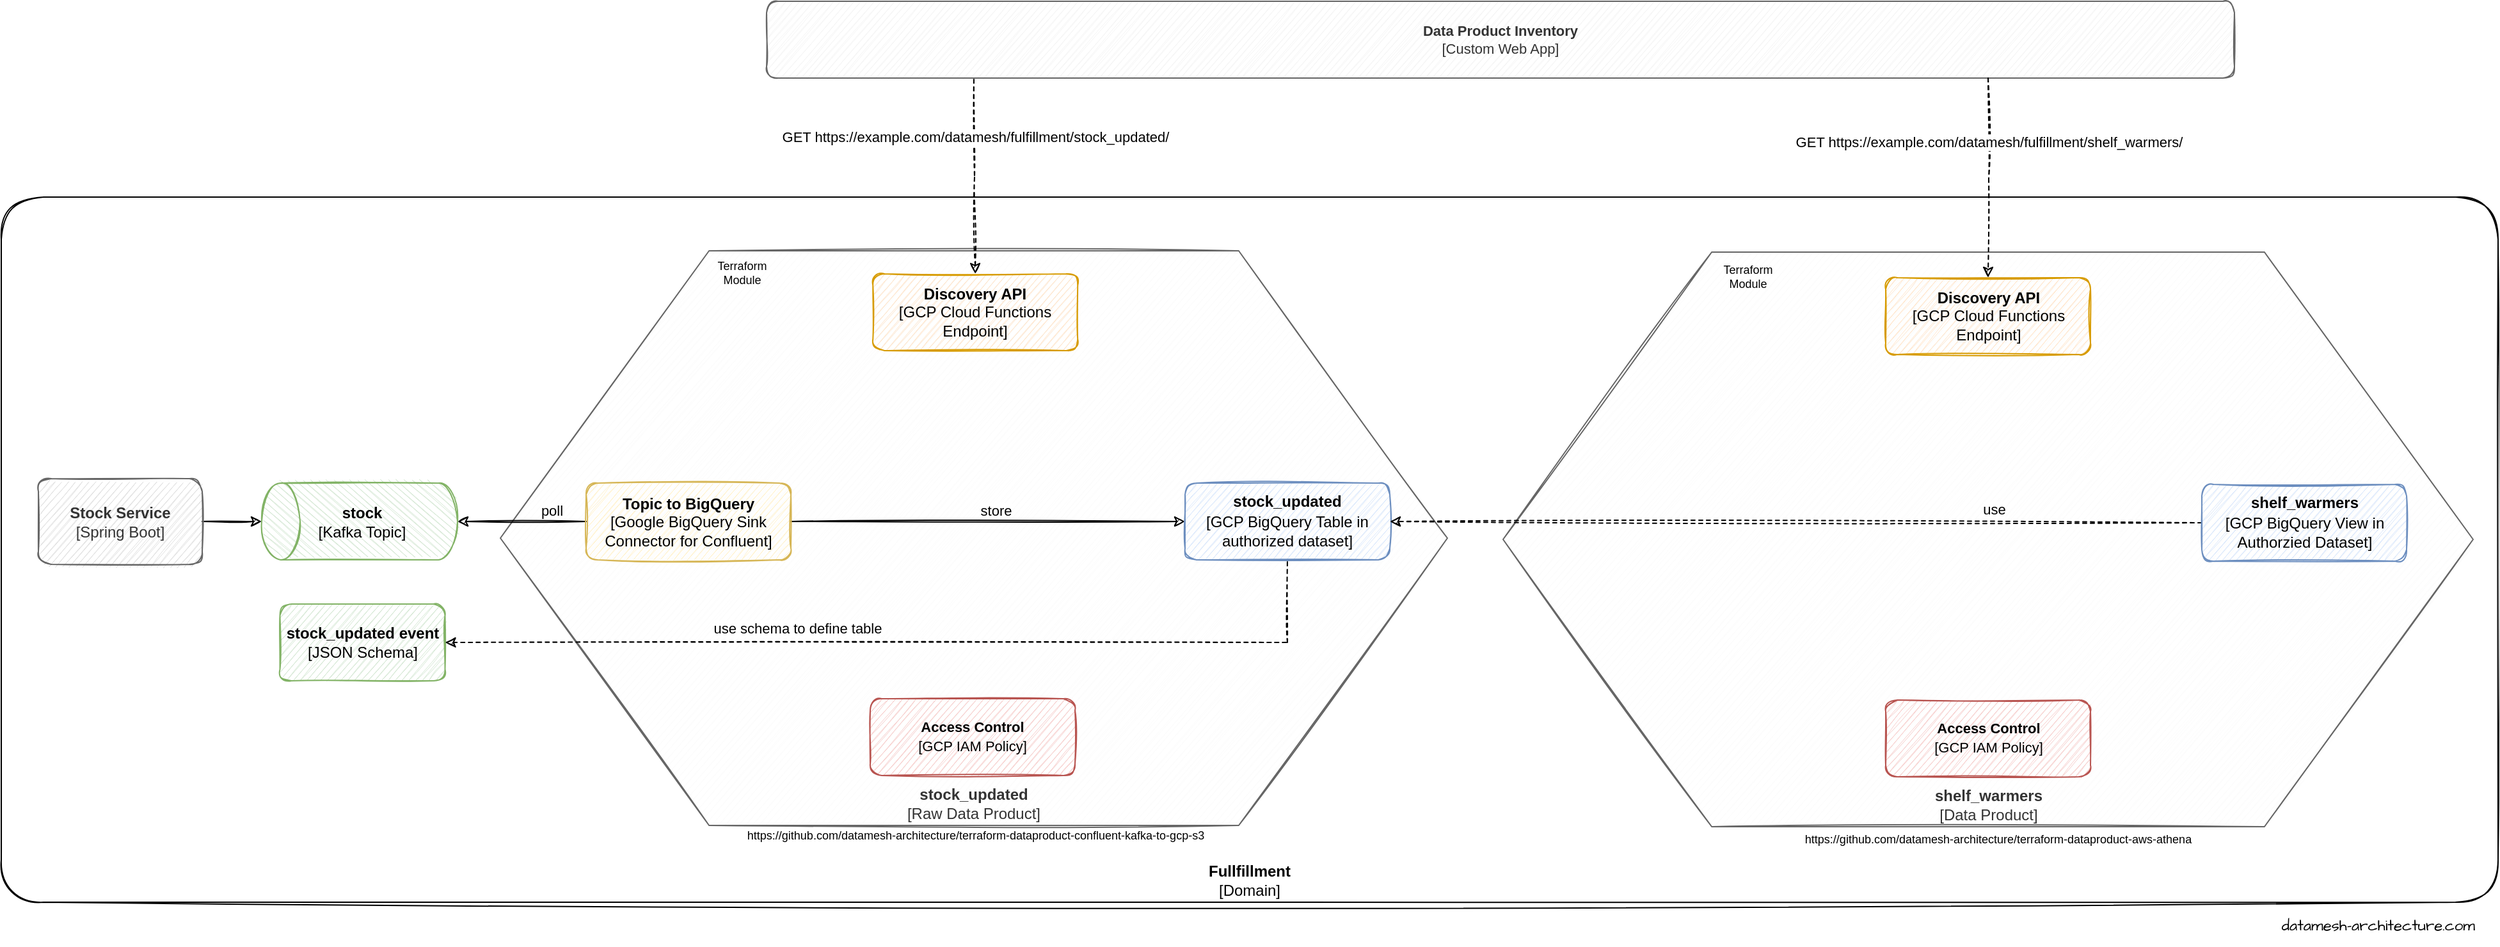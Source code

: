 <mxfile version="20.5.3" type="embed"><diagram id="DWjpSvbVxY2pOprUcE6g" name="Page-1"><mxGraphModel dx="1344" dy="1100" grid="0" gridSize="10" guides="1" tooltips="1" connect="1" arrows="1" fold="1" page="0" pageScale="1" pageWidth="827" pageHeight="1169" math="0" shadow="0"><root><mxCell id="0"/><mxCell id="1" parent="0"/><mxCell id="258" value="&lt;b&gt;Fullfillment&lt;/b&gt;&lt;br&gt;[Domain]" style="rounded=1;whiteSpace=wrap;html=1;verticalAlign=bottom;fontStyle=0;arcSize=6;sketch=1;" parent="1" vertex="1"><mxGeometry x="153" y="53" width="1951" height="551" as="geometry"/></mxCell><mxCell id="323" value="&lt;b&gt;shelf_warmers&lt;/b&gt;&lt;br&gt;[Data Product]" style="shape=hexagon;perimeter=hexagonPerimeter2;whiteSpace=wrap;html=1;fixedSize=1;rounded=0;glass=0;fontFamily=Helvetica;fontSize=12;size=163.059;verticalAlign=bottom;fillColor=#FCFCFC;fontColor=#333333;strokeColor=#666666;sketch=1;" parent="1" vertex="1"><mxGeometry x="1326.5" y="96" width="758" height="449" as="geometry"/></mxCell><mxCell id="322" value="&lt;b&gt;stock_updated&lt;/b&gt;&lt;br&gt;[Raw Data Product]" style="shape=hexagon;perimeter=hexagonPerimeter2;whiteSpace=wrap;html=1;fixedSize=1;rounded=0;glass=0;fontFamily=Helvetica;fontSize=12;size=163.059;verticalAlign=bottom;fillColor=#FCFCFC;fontColor=#333333;strokeColor=#666666;sketch=1;" parent="1" vertex="1"><mxGeometry x="543" y="95" width="740" height="449" as="geometry"/></mxCell><mxCell id="263" style="edgeStyle=orthogonalEdgeStyle;rounded=0;orthogonalLoop=1;jettySize=auto;html=1;entryX=0;entryY=0.5;entryDx=0;entryDy=0;startArrow=classic;startFill=1;endArrow=none;endFill=0;sketch=1;" parent="1" source="260" target="262" edge="1"><mxGeometry relative="1" as="geometry"/></mxCell><mxCell id="284" value="poll" style="edgeLabel;html=1;align=center;verticalAlign=middle;resizable=0;points=[];fontSize=11;fontFamily=Helvetica;sketch=1;" parent="263" vertex="1" connectable="0"><mxGeometry x="0.595" y="3" relative="1" as="geometry"><mxPoint x="-7" y="-6" as="offset"/></mxGeometry></mxCell><mxCell id="260" value="" style="shape=cylinder3;whiteSpace=wrap;html=1;boundedLbl=1;backgroundOutline=1;size=15;rotation=-90;fillColor=#d5e8d4;strokeColor=#82b366;sketch=1;" parent="1" vertex="1"><mxGeometry x="403" y="230" width="60" height="153" as="geometry"/></mxCell><mxCell id="261" value="&lt;b&gt;stock&lt;/b&gt;&lt;br&gt;[Kafka Topic]" style="text;html=1;strokeColor=none;fillColor=none;align=center;verticalAlign=middle;whiteSpace=wrap;rounded=0;sketch=1;" parent="1" vertex="1"><mxGeometry x="386.25" y="291.5" width="98" height="30" as="geometry"/></mxCell><mxCell id="265" style="rounded=0;orthogonalLoop=1;jettySize=auto;html=1;entryX=0;entryY=0.5;entryDx=0;entryDy=0;sketch=1;" parent="1" source="262" target="273" edge="1"><mxGeometry relative="1" as="geometry"><mxPoint x="834.12" y="306.5" as="targetPoint"/></mxGeometry></mxCell><mxCell id="283" value="store" style="edgeLabel;html=1;align=center;verticalAlign=middle;resizable=0;points=[];fontSize=11;fontFamily=Helvetica;sketch=1;" parent="265" vertex="1" connectable="0"><mxGeometry x="0.052" y="4" relative="1" as="geometry"><mxPoint x="-2" y="-5" as="offset"/></mxGeometry></mxCell><mxCell id="262" value="&lt;b&gt;Topic to BigQuery&lt;br&gt;&lt;/b&gt;[Google BigQuery Sink Connector for Confluent]" style="rounded=1;whiteSpace=wrap;html=1;fillColor=#fff2cc;strokeColor=#d6b656;sketch=1;" parent="1" vertex="1"><mxGeometry x="610" y="276.5" width="160" height="60" as="geometry"/></mxCell><mxCell id="269" style="edgeStyle=orthogonalEdgeStyle;rounded=0;orthogonalLoop=1;jettySize=auto;html=1;sketch=1;" parent="1" source="268" target="260" edge="1"><mxGeometry relative="1" as="geometry"/></mxCell><mxCell id="268" value="&lt;b style=&quot;font-size: 12px;&quot;&gt;Stock Service&lt;br style=&quot;font-size: 12px;&quot;&gt;&lt;/b&gt;[Spring Boot]" style="rounded=1;whiteSpace=wrap;html=1;verticalAlign=middle;fontSize=12;fillColor=#E0E0E0;fontColor=#333333;strokeColor=#666666;sketch=1;" parent="1" vertex="1"><mxGeometry x="182" y="273" width="128" height="67" as="geometry"/></mxCell><mxCell id="273" value="&lt;font face=&quot;Helvetica&quot; style=&quot;font-size: 12px;&quot;&gt;&lt;b style=&quot;font-size: 12px;&quot;&gt;stock_updated&lt;br style=&quot;font-size: 12px;&quot;&gt;&lt;/b&gt;[GCP BigQuery Table in authorized dataset]&lt;/font&gt;" style="rounded=1;whiteSpace=wrap;html=1;fontFamily=Courier New;fontSize=12;fillColor=#dae8fc;strokeColor=#6c8ebf;sketch=1;" parent="1" vertex="1"><mxGeometry x="1078" y="276.5" width="160" height="60" as="geometry"/></mxCell><mxCell id="275" value="&lt;b&gt;Discovery API&lt;br&gt;&lt;/b&gt;[GCP Cloud Functions Endpoint]" style="rounded=1;whiteSpace=wrap;html=1;fillColor=#ffe6cc;strokeColor=#d79b00;sketch=1;" parent="1" vertex="1"><mxGeometry x="834.12" y="113" width="160" height="60" as="geometry"/></mxCell><mxCell id="277" style="edgeStyle=orthogonalEdgeStyle;rounded=0;orthogonalLoop=1;jettySize=auto;html=1;entryX=0.5;entryY=0;entryDx=0;entryDy=0;fontFamily=Helvetica;fontSize=11;dashed=1;sketch=1;" parent="1" target="275" edge="1"><mxGeometry relative="1" as="geometry"><mxPoint x="913" y="-39" as="sourcePoint"/></mxGeometry></mxCell><mxCell id="278" value="GET https://example.com/datamesh/fulfillment/stock_updated/" style="edgeLabel;html=1;align=center;verticalAlign=middle;resizable=0;points=[];fontSize=11;fontFamily=Helvetica;sketch=1;" parent="277" vertex="1" connectable="0"><mxGeometry x="-0.41" relative="1" as="geometry"><mxPoint as="offset"/></mxGeometry></mxCell><mxCell id="276" value="&lt;b&gt;Data Product Inventory&lt;br&gt;&lt;/b&gt;[Custom Web App]" style="rounded=1;whiteSpace=wrap;html=1;fontFamily=Helvetica;fontSize=11;sketch=1;fillColor=#f5f5f5;fontColor=#333333;strokeColor=#666666;" parent="1" vertex="1"><mxGeometry x="751" y="-100" width="1147" height="60" as="geometry"/></mxCell><UserObject label="&lt;b&gt;stock_updated event&lt;br&gt;&lt;/b&gt;[JSON Schema]" link="https://github.com/datamesh-architecture/terraform-dataproduct-examples/blob/main/shelf_warmers/dataproduct-confluent-kafka-to-aws-s3/schema/stock_updated.schema.json" linkTarget="_blank" id="279"><mxCell style="rounded=1;whiteSpace=wrap;html=1;fillColor=#d5e8d4;strokeColor=#82b366;sketch=1;" parent="1" vertex="1"><mxGeometry x="370.75" y="371" width="129" height="60" as="geometry"/></mxCell></UserObject><mxCell id="297" value="&lt;b&gt;Discovery API&lt;br&gt;&lt;/b&gt;[GCP Cloud Functions Endpoint]" style="rounded=1;whiteSpace=wrap;html=1;fillColor=#ffe6cc;strokeColor=#d79b00;sketch=1;" parent="1" vertex="1"><mxGeometry x="1625.5" y="116" width="160" height="60" as="geometry"/></mxCell><mxCell id="299" style="rounded=0;orthogonalLoop=1;jettySize=auto;html=1;entryX=1;entryY=0.5;entryDx=0;entryDy=0;fontFamily=Helvetica;fontSize=11;startArrow=none;startFill=0;endArrow=classic;endFill=1;dashed=1;exitX=0;exitY=0.5;exitDx=0;exitDy=0;sketch=1;" parent="1" source="301" target="273" edge="1"><mxGeometry relative="1" as="geometry"><Array as="points"/><mxPoint x="1427.5" y="307.5" as="sourcePoint"/></mxGeometry></mxCell><mxCell id="300" value="use" style="edgeLabel;html=1;align=center;verticalAlign=middle;resizable=0;points=[];fontSize=11;fontFamily=Helvetica;sketch=1;" parent="299" vertex="1" connectable="0"><mxGeometry x="-0.47" y="1" relative="1" as="geometry"><mxPoint x="5" y="-11" as="offset"/></mxGeometry></mxCell><mxCell id="301" value="&lt;font face=&quot;Helvetica&quot; style=&quot;font-size: 12px;&quot;&gt;&lt;b style=&quot;font-size: 12px;&quot;&gt;shelf_warmers&lt;br style=&quot;font-size: 12px;&quot;&gt;&lt;/b&gt;[GCP BigQuery View in Authorzied Dataset]&lt;/font&gt;" style="rounded=1;whiteSpace=wrap;html=1;fontFamily=Courier New;fontSize=12;fillColor=#dae8fc;strokeColor=#6c8ebf;sketch=1;" parent="1" vertex="1"><mxGeometry x="1872.5" y="277.5" width="160" height="60" as="geometry"/></mxCell><mxCell id="307" style="edgeStyle=orthogonalEdgeStyle;rounded=0;orthogonalLoop=1;jettySize=auto;html=1;entryX=0.5;entryY=0;entryDx=0;entryDy=0;fontFamily=Helvetica;fontSize=11;dashed=1;sketch=1;" parent="1" target="297" edge="1"><mxGeometry relative="1" as="geometry"><mxPoint x="1705.5" y="-40" as="sourcePoint"/><mxPoint x="744.0" y="160" as="targetPoint"/></mxGeometry></mxCell><mxCell id="308" value="GET https://example.com/datamesh/fulfillment/shelf_warmers/" style="edgeLabel;html=1;align=center;verticalAlign=middle;resizable=0;points=[];fontSize=11;fontFamily=Helvetica;sketch=1;" parent="307" vertex="1" connectable="0"><mxGeometry x="-0.41" relative="1" as="geometry"><mxPoint y="4" as="offset"/></mxGeometry></mxCell><mxCell id="309" value="&lt;font face=&quot;Helvetica&quot;&gt;&lt;b&gt;Access Control&lt;br&gt;&lt;/b&gt;[GCP IAM Policy]&lt;/font&gt;" style="rounded=1;whiteSpace=wrap;html=1;fontFamily=Courier New;fontSize=11;fillColor=#f8cecc;strokeColor=#b85450;sketch=1;" parent="1" vertex="1"><mxGeometry x="832" y="445" width="160" height="60" as="geometry"/></mxCell><mxCell id="312" value="&lt;font face=&quot;Helvetica&quot;&gt;&lt;b&gt;Access Control&lt;br&gt;&lt;/b&gt;[GCP IAM Policy]&lt;/font&gt;" style="rounded=1;whiteSpace=wrap;html=1;fontFamily=Courier New;fontSize=11;fillColor=#f8cecc;strokeColor=#b85450;sketch=1;" parent="1" vertex="1"><mxGeometry x="1625.5" y="446" width="160" height="60" as="geometry"/></mxCell><mxCell id="326" value="https://github.com/datamesh-architecture/terraform-dataproduct-confluent-kafka-to-gcp-s3" style="text;html=1;strokeColor=none;fillColor=none;align=center;verticalAlign=middle;whiteSpace=wrap;rounded=0;glass=0;fontFamily=Helvetica;fontSize=9;sketch=1;" parent="1" vertex="1"><mxGeometry x="704.62" y="537" width="419" height="30" as="geometry"/></mxCell><mxCell id="327" value="https://github.com/datamesh-architecture/terraform-dataproduct-aws-athena" style="text;html=1;strokeColor=none;fillColor=none;align=center;verticalAlign=middle;whiteSpace=wrap;rounded=0;glass=0;fontFamily=Helvetica;fontSize=9;sketch=1;" parent="1" vertex="1"><mxGeometry x="1504" y="540" width="419" height="30" as="geometry"/></mxCell><mxCell id="328" value="Terraform Module" style="text;html=1;strokeColor=none;fillColor=none;align=center;verticalAlign=middle;whiteSpace=wrap;rounded=0;glass=0;fontFamily=Helvetica;fontSize=9;sketch=1;" parent="1" vertex="1"><mxGeometry x="702" y="97" width="60" height="30" as="geometry"/></mxCell><mxCell id="329" value="Terraform Module" style="text;html=1;strokeColor=none;fillColor=none;align=center;verticalAlign=middle;whiteSpace=wrap;rounded=0;glass=0;fontFamily=Helvetica;fontSize=9;sketch=1;" parent="1" vertex="1"><mxGeometry x="1487.5" y="100" width="60" height="30" as="geometry"/></mxCell><mxCell id="332" value="" style="edgeStyle=orthogonalEdgeStyle;rounded=0;orthogonalLoop=1;jettySize=auto;html=1;fontFamily=Helvetica;fontSize=11;dashed=1;startArrow=classic;startFill=1;endArrow=none;endFill=0;entryX=0.5;entryY=1;entryDx=0;entryDy=0;sketch=1;" parent="1" source="279" target="273" edge="1"><mxGeometry relative="1" as="geometry"><mxPoint x="499.75" y="401" as="sourcePoint"/><mxPoint x="1280.471" y="336.5" as="targetPoint"/></mxGeometry></mxCell><mxCell id="333" value="use schema to define table" style="edgeLabel;html=1;align=center;verticalAlign=middle;resizable=0;points=[];fontSize=11;fontFamily=Helvetica;sketch=1;" parent="332" vertex="1" connectable="0"><mxGeometry x="-0.244" relative="1" as="geometry"><mxPoint x="2" y="-11" as="offset"/></mxGeometry></mxCell><mxCell id="364" style="edgeStyle=none;rounded=0;orthogonalLoop=1;jettySize=auto;html=1;entryX=1;entryY=0.75;entryDx=0;entryDy=0;dashed=1;strokeWidth=2;fontFamily=Helvetica;fontSize=12;startArrow=classic;startFill=1;endArrow=classic;endFill=1;sketch=1;" parent="1" source="273" target="273" edge="1"><mxGeometry relative="1" as="geometry"/></mxCell><mxCell id="367" value="datamesh-architecture.com" style="text;html=1;strokeColor=none;fillColor=none;align=right;verticalAlign=middle;whiteSpace=wrap;rounded=0;sketch=1;fillStyle=hachure;fontFamily=Architects Daughter;fontSource=https%3A%2F%2Ffonts.googleapis.com%2Fcss%3Ffamily%3DArchitects%2BDaughter;fontSize=12;fontColor=#000000;" parent="1" vertex="1"><mxGeometry x="1817.5" y="608" width="270" height="30" as="geometry"/></mxCell></root></mxGraphModel></diagram></mxfile>